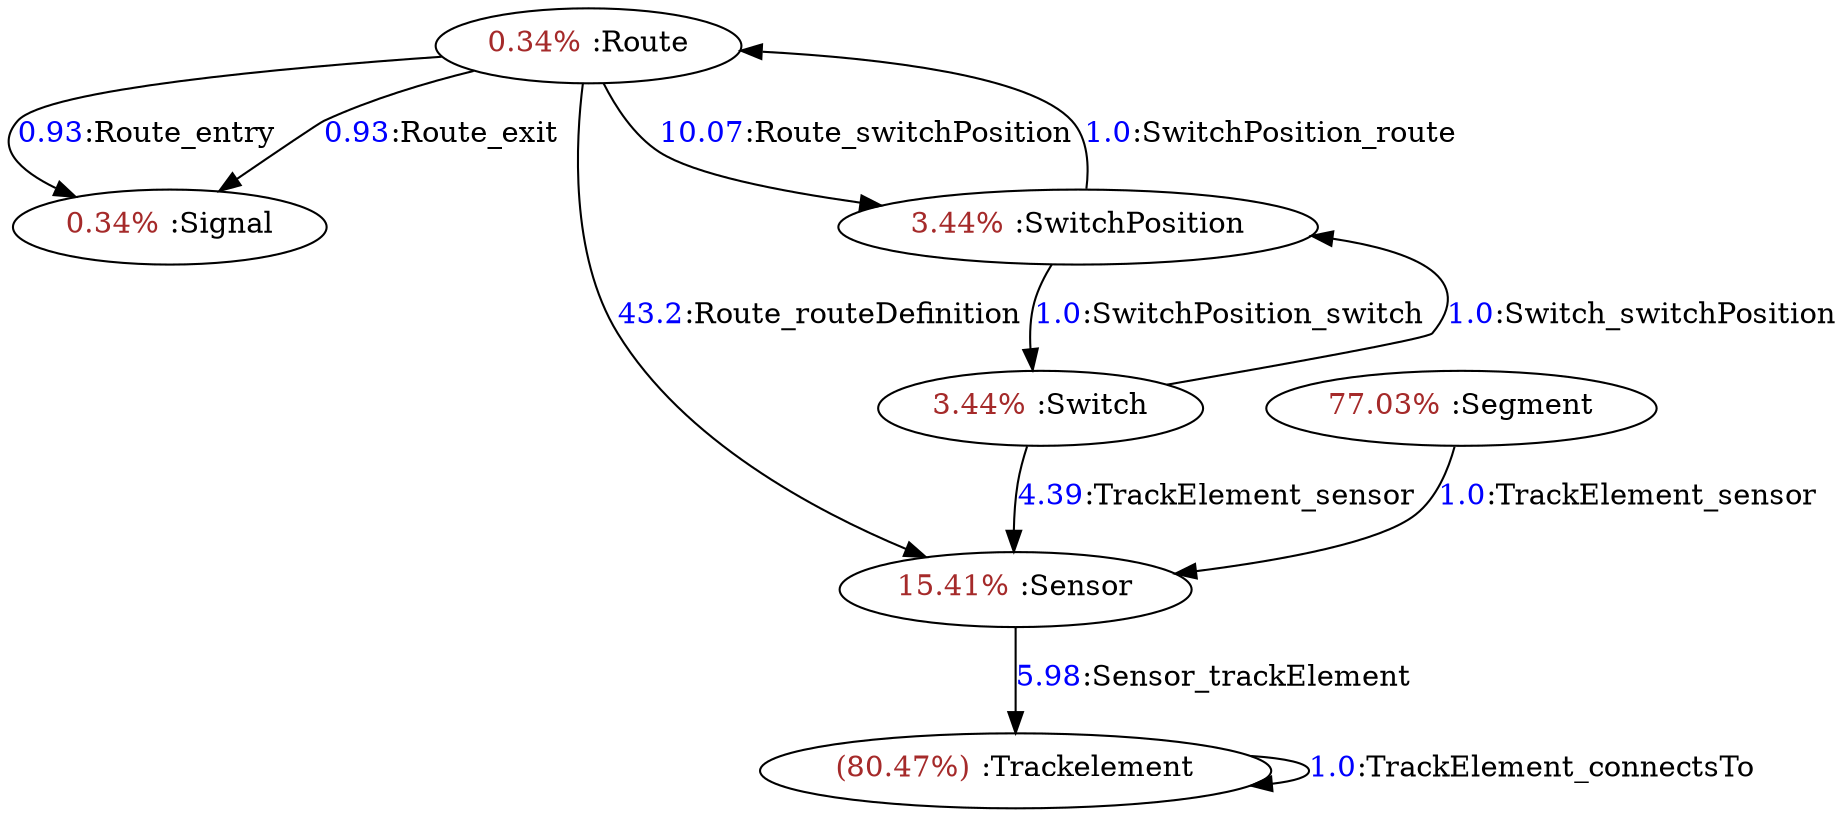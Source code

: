 digraph instanceCard {
"0.34% :Signal" [label=<<FONT color="brown">0.34% </FONT>:Signal>]
"0.34% :Route" [label=<<FONT color="brown">0.34% </FONT>:Route>]
"15.41% :Sensor" [label=<<FONT color="brown">15.41% </FONT>:Sensor>]
"(80.47%) :Trackelement" [label=<<FONT color="brown">(80.47%) </FONT>:Trackelement>]
"77.03% :Segment" [label=<<FONT color="brown">77.03% </FONT>:Segment>]
"3.44% :Switch" [label=<<FONT color="brown">3.44% </FONT>:Switch>]
"3.44% :SwitchPosition" [label=<<FONT color="brown">3.44% </FONT>:SwitchPosition>]
"0.34% :Route"->"0.34% :Signal"[label=<<FONT color="blue">0.93</FONT>:Route_entry>]
"0.34% :Route"->"0.34% :Signal"[label=<<FONT color="blue">0.93</FONT>:Route_exit>]
"0.34% :Route"->"15.41% :Sensor"[label=<<FONT color="blue">43.2</FONT>:Route_routeDefinition>]
"0.34% :Route"->"3.44% :SwitchPosition"[label=<<FONT color="blue">10.07</FONT>:Route_switchPosition>]
"15.41% :Sensor"->"(80.47%) :Trackelement"[label=<<FONT color="blue">5.98</FONT>:Sensor_trackElement>]
"(80.47%) :Trackelement"->"(80.47%) :Trackelement"[label=<<FONT color="blue">1.0</FONT>:TrackElement_connectsTo>]
"77.03% :Segment"->"15.41% :Sensor"[label=<<FONT color="blue">1.0</FONT>:TrackElement_sensor>]
"3.44% :Switch"->"15.41% :Sensor"[label=<<FONT color="blue">4.39</FONT>:TrackElement_sensor>]
"3.44% :Switch"->"3.44% :SwitchPosition"[label=<<FONT color="blue">1.0</FONT>:Switch_switchPosition>]
"3.44% :SwitchPosition"->"3.44% :Switch"[label=<<FONT color="blue">1.0</FONT>:SwitchPosition_switch>]
"3.44% :SwitchPosition"->"0.34% :Route"[label=<<FONT color="blue">1.0</FONT>:SwitchPosition_route>]
}